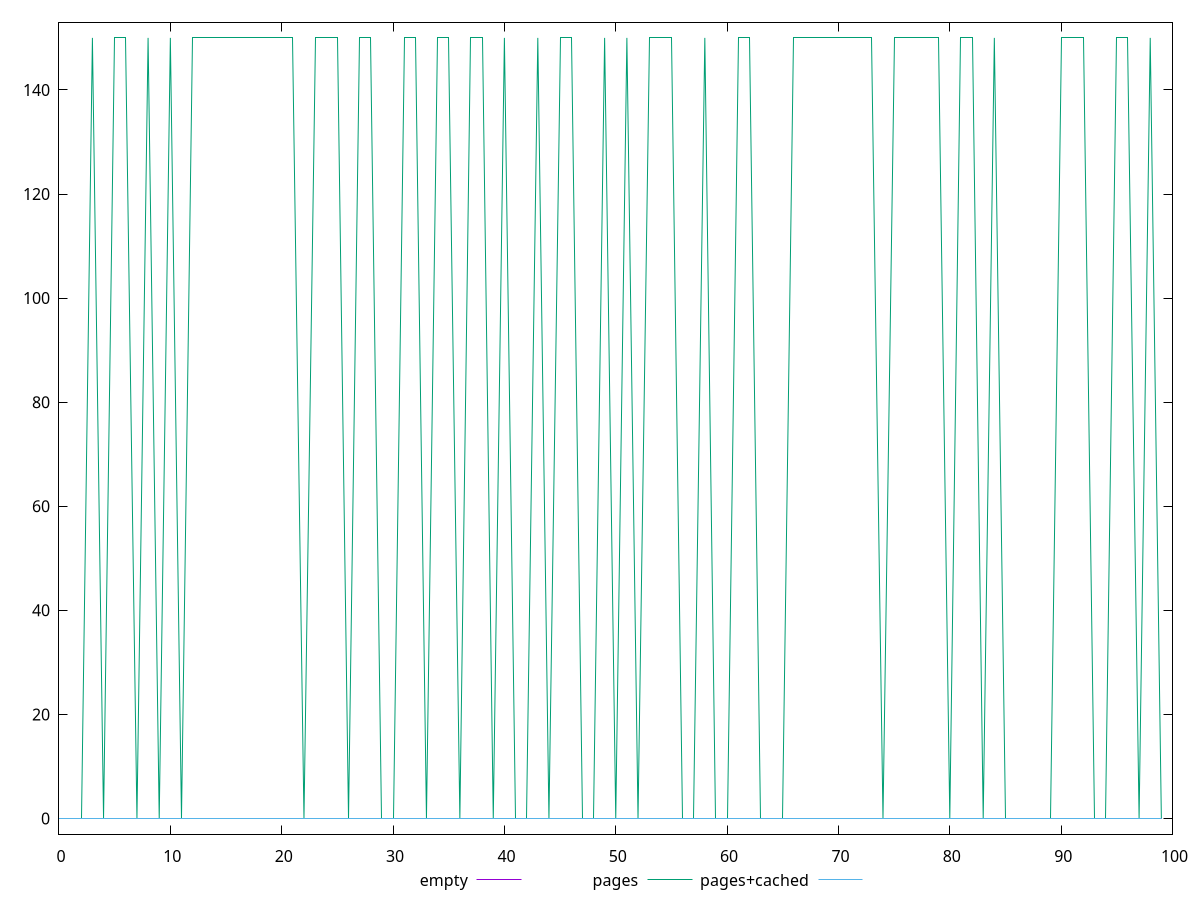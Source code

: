 $_empty <<EOF
0
0
0
0
0
0
0
0
0
0
0
0
0
0
0
0
0
0
0
0
0
0
0
0
0
0
0
0
0
0
0
0
0
0
0
0
0
0
0
0
0
0
0
0
0
0
0
0
0
0
0
0
0
0
0
0
0
0
0
0
0
0
0
0
0
0
0
0
0
0
0
0
0
0
0
0
0
0
0
0
0
0
0
0
0
0
0
0
0
0
0
0
0
0
0
0
0
0
0
0
EOF
$_pages <<EOF
0
0
0
150
0
150
150
0
150
0
150
0
150
150
150
150
150
150
150
150
150
150
0
150
150
150
0
150
150
0
0
150
150
0
150
150
0
150
150
0
150
0
0
150
0
150
150
0
0
150
0
150
0
150
150
150
0
0
150
0
0
150
150
0
0
0
150
150
150
150
150
150
150
150
0
150
150
150
150
150
0
150
150
0
150
0
0
0
0
0
150
150
150
0
0
150
150
0
150
0
EOF
$_pagesCached <<EOF
0
0
0
0
0
0
0
0
0
0
0
0
0
0
0
0
0
0
0
0
0
0
0
0
0
0
0
0
0
0
0
0
0
0
0
0
0
0
0
0
0
0
0
0
0
0
0
0
0
0
0
0
0
0
0
0
0
0
0
0
0
0
0
0
0
0
0
0
0
0
0
0
0
0
0
0
0
0
0
0
0
0
0
0
0
0
0
0
0
0
0
0
0
0
0
0
0
0
0
0
EOF
set key outside below
set terminal pngcairo
set output "report_00006_2020-11-02T20-21-41.718Z/unminified-javascript/unminified-javascript_empty_pages_pages+cached.png"
set yrange [-3:153]
plot $_empty title "empty" with line ,$_pages title "pages" with line ,$_pagesCached title "pages+cached" with line ,